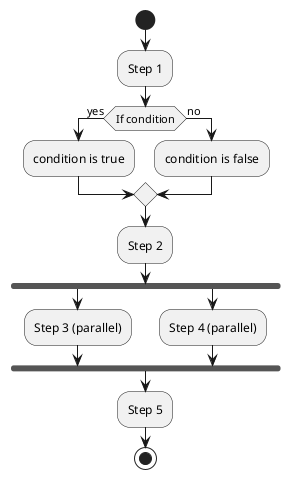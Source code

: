 @startuml

start

:Step 1;

if (If condition) then (yes)
    :condition is true;
else (no)
    :condition is false;
endif

:Step 2;

fork
    :Step 3 (parallel);
fork again
    :Step 4 (parallel);
end fork

:Step 5;

stop

@enduml
